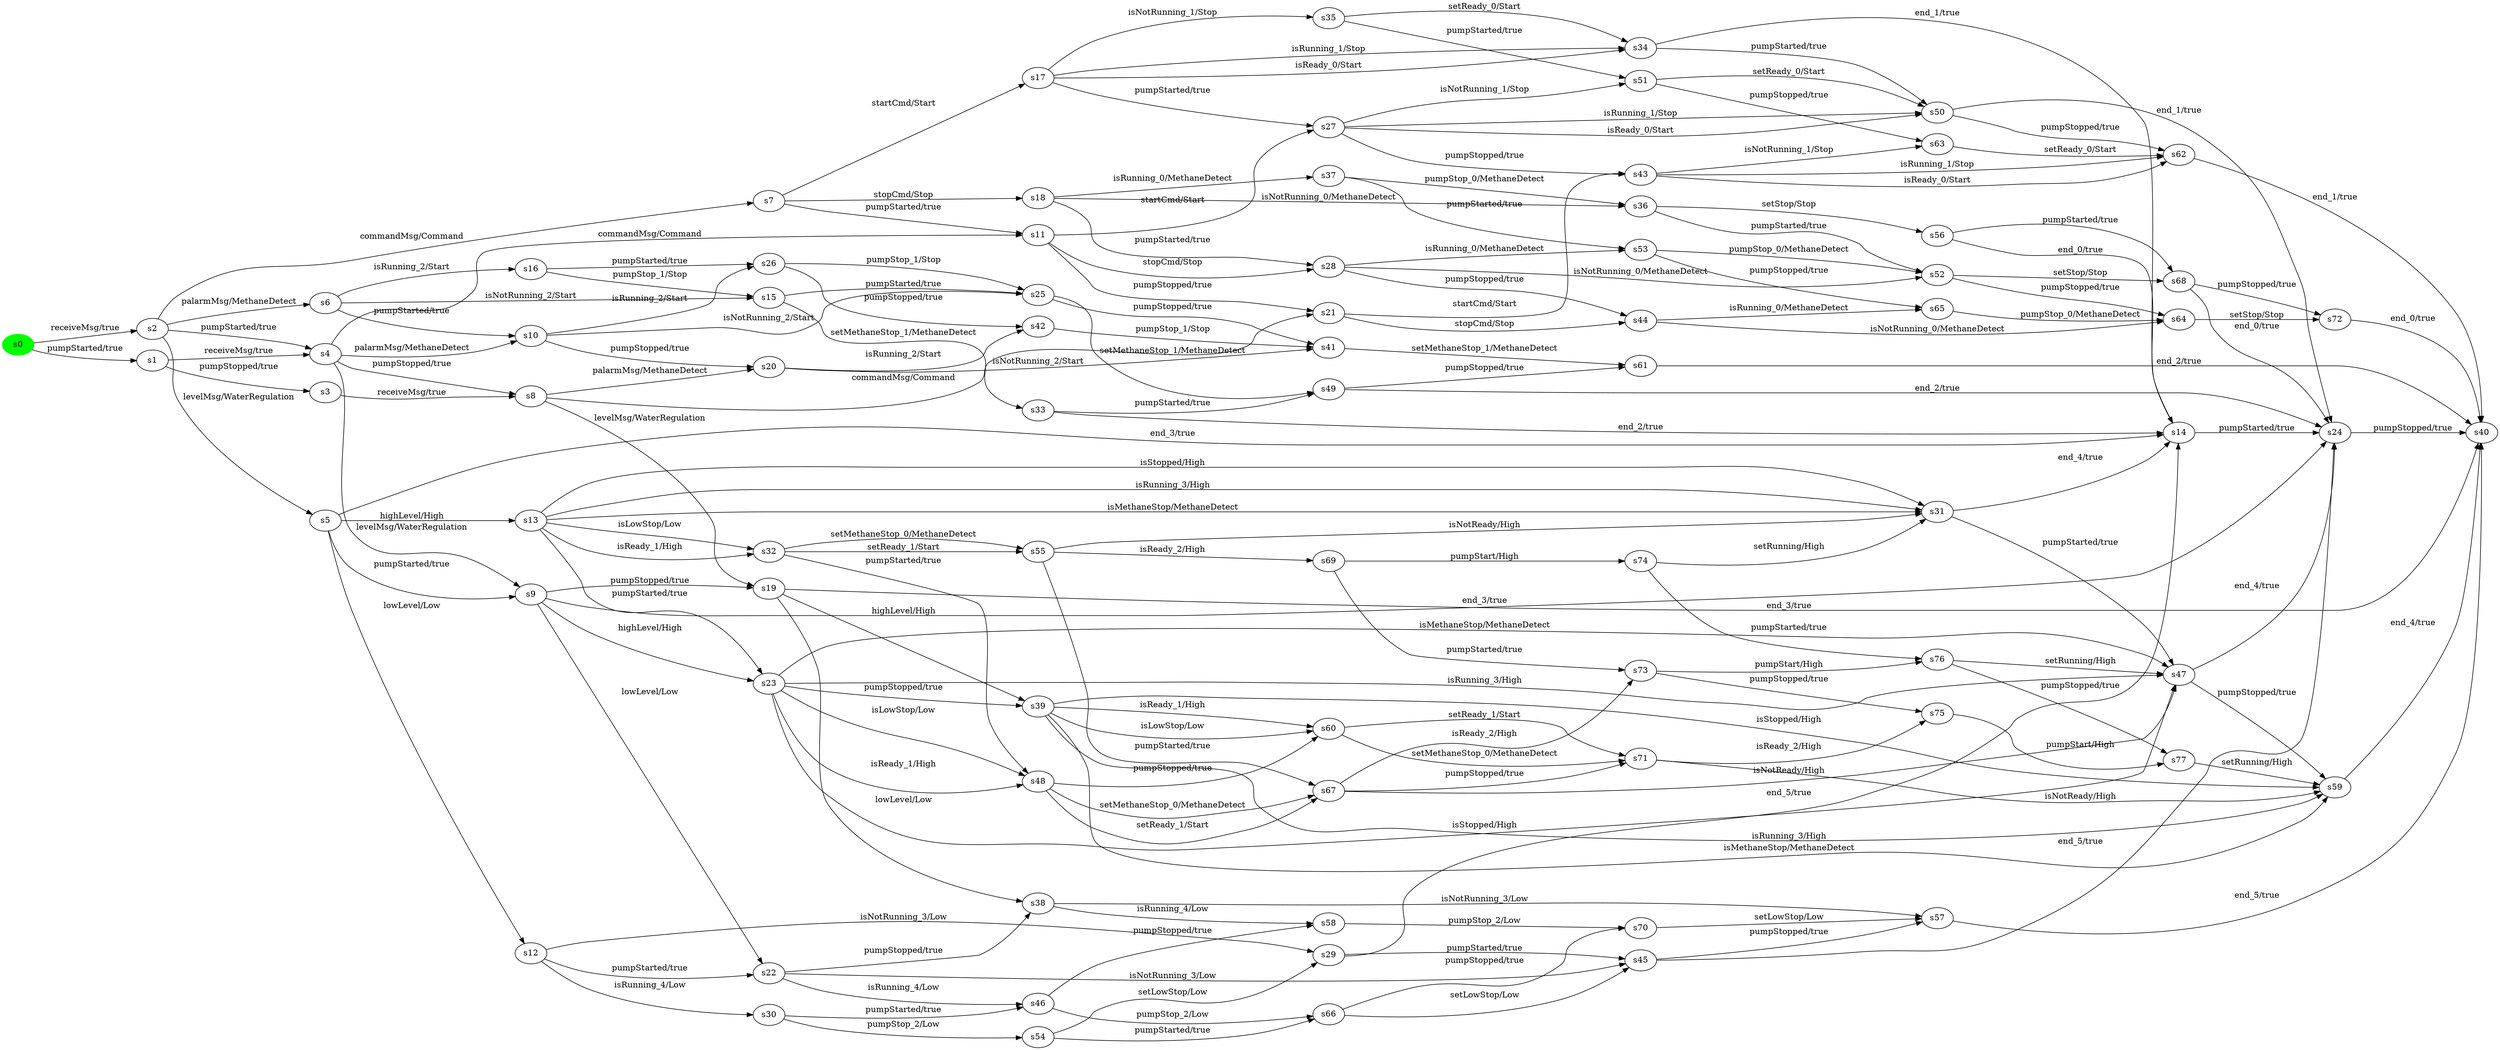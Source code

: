 digraph G {
rankdir=LR;
state0[ label = "s0", style=filled, color=green ];
state1 [ label = "s71" ];
state1 -> state2 [ label=" isReady_2/High " ];
state1 -> state3 [ label=" isNotReady/High " ];
state4 [ label = "s70" ];
state4 -> state5 [ label=" setLowStop/Low " ];
state6 [ label = "s73" ];
state6 -> state7 [ label=" pumpStart/High " ];
state6 -> state2 [ label=" pumpStopped/true " ];
state8 [ label = "s72" ];
state8 -> state9 [ label=" end_0/true " ];
state10 [ label = "s31" ];
state10 -> state11 [ label=" end_4/true " ];
state10 -> state12 [ label=" pumpStarted/true " ];
state2 [ label = "s75" ];
state2 -> state13 [ label=" pumpStart/High " ];
state14 [ label = "s74" ];
state14 -> state10 [ label=" setRunning/High " ];
state14 -> state7 [ label=" pumpStarted/true " ];
state15 [ label = "s30" ];
state15 -> state16 [ label=" pumpStarted/true " ];
state15 -> state17 [ label=" pumpStop_2/Low " ];
state13 [ label = "s77" ];
state13 -> state3 [ label=" setRunning/High " ];
state18 [ label = "s33" ];
state18 -> state11 [ label=" end_2/true " ];
state18 -> state19 [ label=" pumpStarted/true " ];
state20 [ label = "s32" ];
state20 -> state21 [ label=" setReady_1/Start " ];
state20 -> state21 [ label=" setMethaneStop_0/MethaneDetect " ];
state20 -> state22 [ label=" pumpStarted/true " ];
state7 [ label = "s76" ];
state7 -> state12 [ label=" setRunning/High " ];
state7 -> state13 [ label=" pumpStopped/true " ];
state23 [ label = "s35" ];
state23 -> state24 [ label=" setReady_0/Start " ];
state23 -> state25 [ label=" pumpStarted/true " ];
state24 [ label = "s34" ];
state24 -> state11 [ label=" end_1/true " ];
state24 -> state26 [ label=" pumpStarted/true " ];
state27 [ label = "s37" ];
state27 -> state28 [ label=" pumpStarted/true " ];
state27 -> state29 [ label=" pumpStop_0/MethaneDetect " ];
state29 [ label = "s36" ];
state29 -> state30 [ label=" pumpStarted/true " ];
state29 -> state31 [ label=" setStop/Stop " ];
state32 [ label = "s39" ];
state32 -> state33 [ label=" isReady_1/High " ];
state32 -> state33 [ label=" isLowStop/Low " ];
state32 -> state3 [ label=" isStopped/High " ];
state32 -> state3 [ label=" isRunning_3/High " ];
state32 -> state3 [ label=" isMethaneStop/MethaneDetect " ];
state34 [ label = "s38" ];
state34 -> state35 [ label=" isRunning_4/Low " ];
state34 -> state5 [ label=" isNotRunning_3/Low " ];
state0 -> state36 [ label=" pumpStarted/true " ];
state0 -> state37 [ label=" receiveMsg/true " ];
state36 [ label = "s1" ];
state36 -> state38 [ label=" pumpStopped/true " ];
state36 -> state39 [ label=" receiveMsg/true " ];
state37 [ label = "s2" ];
state37 -> state40 [ label=" palarmMsg/MethaneDetect " ];
state37 -> state41 [ label=" levelMsg/WaterRegulation " ];
state37 -> state42 [ label=" commandMsg/Command " ];
state37 -> state39 [ label=" pumpStarted/true " ];
state38 [ label = "s3" ];
state38 -> state43 [ label=" receiveMsg/true " ];
state39 [ label = "s4" ];
state39 -> state43 [ label=" pumpStopped/true " ];
state39 -> state44 [ label=" levelMsg/WaterRegulation " ];
state39 -> state45 [ label=" commandMsg/Command " ];
state39 -> state46 [ label=" palarmMsg/MethaneDetect " ];
state41 [ label = "s5" ];
state41 -> state11 [ label=" end_3/true " ];
state41 -> state44 [ label=" pumpStarted/true " ];
state41 -> state47 [ label=" highLevel/High " ];
state41 -> state48 [ label=" lowLevel/Low " ];
state40 [ label = "s6" ];
state40 -> state49 [ label=" isNotRunning_2/Start " ];
state40 -> state50 [ label=" isRunning_2/Start " ];
state40 -> state46 [ label=" pumpStarted/true " ];
state42 [ label = "s7" ];
state42 -> state51 [ label=" stopCmd/Stop " ];
state42 -> state52 [ label=" startCmd/Start " ];
state42 -> state45 [ label=" pumpStarted/true " ];
state43 [ label = "s8" ];
state43 -> state53 [ label=" commandMsg/Command " ];
state43 -> state54 [ label=" levelMsg/WaterRegulation " ];
state43 -> state55 [ label=" palarmMsg/MethaneDetect " ];
state44 [ label = "s9" ];
state44 -> state56 [ label=" highLevel/High " ];
state44 -> state54 [ label=" pumpStopped/true " ];
state44 -> state57 [ label=" lowLevel/Low " ];
state44 -> state58 [ label=" end_3/true " ];
state9 [ label = "s40" ];
state59 [ label = "s42" ];
state59 -> state60 [ label=" pumpStop_1/Stop " ];
state60 [ label = "s41" ];
state60 -> state61 [ label=" setMethaneStop_1/MethaneDetect " ];
state62 [ label = "s44" ];
state62 -> state63 [ label=" isNotRunning_0/MethaneDetect " ];
state62 -> state64 [ label=" isRunning_0/MethaneDetect " ];
state65 [ label = "s43" ];
state65 -> state66 [ label=" isNotRunning_1/Stop " ];
state65 -> state67 [ label=" isRunning_1/Stop " ];
state65 -> state67 [ label=" isReady_0/Start " ];
state16 [ label = "s46" ];
state16 -> state68 [ label=" pumpStop_2/Low " ];
state16 -> state35 [ label=" pumpStopped/true " ];
state69 [ label = "s45" ];
state69 -> state58 [ label=" end_5/true " ];
state69 -> state5 [ label=" pumpStopped/true " ];
state22 [ label = "s48" ];
state22 -> state70 [ label=" setMethaneStop_0/MethaneDetect " ];
state22 -> state70 [ label=" setReady_1/Start " ];
state22 -> state33 [ label=" pumpStopped/true " ];
state12 [ label = "s47" ];
state12 -> state58 [ label=" end_4/true " ];
state12 -> state3 [ label=" pumpStopped/true " ];
state19 [ label = "s49" ];
state19 -> state58 [ label=" end_2/true " ];
state19 -> state61 [ label=" pumpStopped/true " ];
state25 [ label = "s51" ];
state25 -> state66 [ label=" pumpStopped/true " ];
state25 -> state26 [ label=" setReady_0/Start " ];
state26 [ label = "s50" ];
state26 -> state67 [ label=" pumpStopped/true " ];
state26 -> state58 [ label=" end_1/true " ];
state28 [ label = "s53" ];
state28 -> state64 [ label=" pumpStopped/true " ];
state28 -> state30 [ label=" pumpStop_0/MethaneDetect " ];
state30 [ label = "s52" ];
state30 -> state63 [ label=" pumpStopped/true " ];
state30 -> state71 [ label=" setStop/Stop " ];
state21 [ label = "s55" ];
state21 -> state72 [ label=" isReady_2/High " ];
state21 -> state70 [ label=" pumpStarted/true " ];
state21 -> state10 [ label=" isNotReady/High " ];
state45 [ label = "s11" ];
state45 -> state73 [ label=" stopCmd/Stop " ];
state45 -> state74 [ label=" startCmd/Start " ];
state45 -> state53 [ label=" pumpStopped/true " ];
state17 [ label = "s54" ];
state17 -> state68 [ label=" pumpStarted/true " ];
state17 -> state75 [ label=" setLowStop/Low " ];
state46 [ label = "s10" ];
state46 -> state55 [ label=" pumpStopped/true " ];
state46 -> state76 [ label=" isRunning_2/Start " ];
state46 -> state77 [ label=" isNotRunning_2/Start " ];
state47 [ label = "s13" ];
state47 -> state20 [ label=" isReady_1/High " ];
state47 -> state20 [ label=" isLowStop/Low " ];
state47 -> state10 [ label=" isStopped/High " ];
state47 -> state10 [ label=" isMethaneStop/MethaneDetect " ];
state47 -> state10 [ label=" isRunning_3/High " ];
state47 -> state56 [ label=" pumpStarted/true " ];
state5 [ label = "s57" ];
state5 -> state9 [ label=" end_5/true " ];
state31 [ label = "s56" ];
state31 -> state71 [ label=" pumpStarted/true " ];
state31 -> state11 [ label=" end_0/true " ];
state48 [ label = "s12" ];
state48 -> state57 [ label=" pumpStarted/true " ];
state48 -> state15 [ label=" isRunning_4/Low " ];
state48 -> state75 [ label=" isNotRunning_3/Low " ];
state49 [ label = "s15" ];
state49 -> state77 [ label=" pumpStarted/true " ];
state49 -> state18 [ label=" setMethaneStop_1/MethaneDetect " ];
state3 [ label = "s59" ];
state3 -> state9 [ label=" end_4/true " ];
state35 [ label = "s58" ];
state35 -> state4 [ label=" pumpStop_2/Low " ];
state11 [ label = "s14" ];
state11 -> state58 [ label=" pumpStarted/true " ];
state52 [ label = "s17" ];
state52 -> state24 [ label=" isRunning_1/Stop " ];
state52 -> state24 [ label=" isReady_0/Start " ];
state52 -> state23 [ label=" isNotRunning_1/Stop " ];
state52 -> state74 [ label=" pumpStarted/true " ];
state50 [ label = "s16" ];
state50 -> state49 [ label=" pumpStop_1/Stop " ];
state50 -> state76 [ label=" pumpStarted/true " ];
state54 [ label = "s19" ];
state54 -> state34 [ label=" lowLevel/Low " ];
state54 -> state9 [ label=" end_3/true " ];
state54 -> state32 [ label=" highLevel/High " ];
state51 [ label = "s18" ];
state51 -> state29 [ label=" isNotRunning_0/MethaneDetect " ];
state51 -> state27 [ label=" isRunning_0/MethaneDetect " ];
state51 -> state73 [ label=" pumpStarted/true " ];
state33 [ label = "s60" ];
state33 -> state1 [ label=" setMethaneStop_0/MethaneDetect " ];
state33 -> state1 [ label=" setReady_1/Start " ];
state67 [ label = "s62" ];
state67 -> state9 [ label=" end_1/true " ];
state61 [ label = "s61" ];
state61 -> state9 [ label=" end_2/true " ];
state63 [ label = "s64" ];
state63 -> state8 [ label=" setStop/Stop " ];
state55 [ label = "s20" ];
state55 -> state59 [ label=" isRunning_2/Start " ];
state55 -> state60 [ label=" isNotRunning_2/Start " ];
state66 [ label = "s63" ];
state66 -> state67 [ label=" setReady_0/Start " ];
state68 [ label = "s66" ];
state68 -> state69 [ label=" setLowStop/Low " ];
state68 -> state4 [ label=" pumpStopped/true " ];
state57 [ label = "s22" ];
state57 -> state69 [ label=" isNotRunning_3/Low " ];
state57 -> state16 [ label=" isRunning_4/Low " ];
state57 -> state34 [ label=" pumpStopped/true " ];
state53 [ label = "s21" ];
state53 -> state65 [ label=" startCmd/Start " ];
state53 -> state62 [ label=" stopCmd/Stop " ];
state64 [ label = "s65" ];
state64 -> state63 [ label=" pumpStop_0/MethaneDetect " ];
state58 [ label = "s24" ];
state58 -> state9 [ label=" pumpStopped/true " ];
state71 [ label = "s68" ];
state71 -> state8 [ label=" pumpStopped/true " ];
state71 -> state58 [ label=" end_0/true " ];
state56 [ label = "s23" ];
state56 -> state22 [ label=" isLowStop/Low " ];
state56 -> state22 [ label=" isReady_1/High " ];
state56 -> state12 [ label=" isMethaneStop/MethaneDetect " ];
state56 -> state12 [ label=" isRunning_3/High " ];
state56 -> state12 [ label=" isStopped/High " ];
state56 -> state32 [ label=" pumpStopped/true " ];
state70 [ label = "s67" ];
state70 -> state12 [ label=" isNotReady/High " ];
state70 -> state6 [ label=" isReady_2/High " ];
state70 -> state1 [ label=" pumpStopped/true " ];
state76 [ label = "s26" ];
state76 -> state59 [ label=" pumpStopped/true " ];
state76 -> state77 [ label=" pumpStop_1/Stop " ];
state72 [ label = "s69" ];
state72 -> state14 [ label=" pumpStart/High " ];
state72 -> state6 [ label=" pumpStarted/true " ];
state77 [ label = "s25" ];
state77 -> state60 [ label=" pumpStopped/true " ];
state77 -> state19 [ label=" setMethaneStop_1/MethaneDetect " ];
state73 [ label = "s28" ];
state73 -> state30 [ label=" isNotRunning_0/MethaneDetect " ];
state73 -> state62 [ label=" pumpStopped/true " ];
state73 -> state28 [ label=" isRunning_0/MethaneDetect " ];
state74 [ label = "s27" ];
state74 -> state25 [ label=" isNotRunning_1/Stop " ];
state74 -> state65 [ label=" pumpStopped/true " ];
state74 -> state26 [ label=" isReady_0/Start " ];
state74 -> state26 [ label=" isRunning_1/Stop " ];
state75 [ label = "s29" ];
state75 -> state69 [ label=" pumpStarted/true " ];
state75 -> state11 [ label=" end_5/true " ];
}
